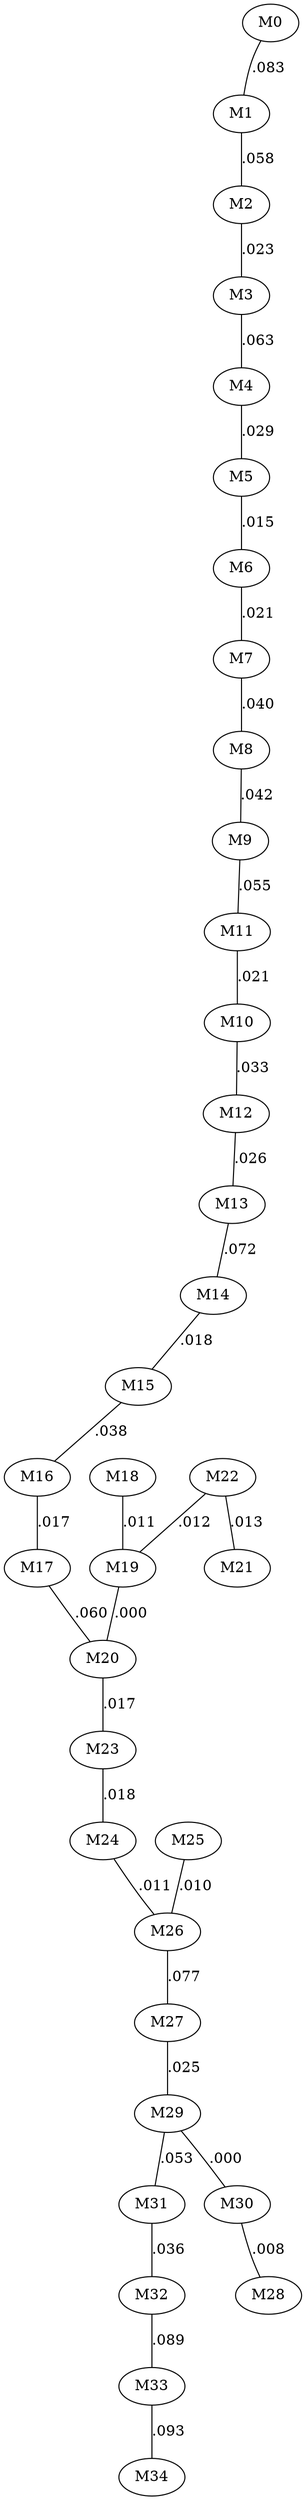 graph {
  M0--M1[label=".083";len=1]
  M1--M2[label=".058";len=1]
  M2--M3[label=".023";len=1]
  M3--M4[label=".063";len=1]
  M4--M5[label=".029";len=1]
  M5--M6[label=".015";len=1]
  M6--M7[label=".021";len=1]
  M7--M8[label=".040";len=1]
  M8--M9[label=".042";len=1]
  M9--M11[label=".055";len=1]
  M11--M10[label=".021";len=1]
  M10--M12[label=".033";len=1]
  M12--M13[label=".026";len=1]
  M13--M14[label=".072";len=1]
  M14--M15[label=".018";len=1]
  M15--M16[label=".038";len=1]
  M16--M17[label=".017";len=1]

  M17--M20[label=".060";len=1]
  M19--M20[label=".000";len=1]
  M20--M23[label=".017";len=1]
  
  M22--M19[label=".012";len=1]  
  M18--M19[label=".011";len=1]
  
  M0--M28[style=invis]
  
  M22--M21[label=".013";len=1]
  M23--M24[label=".018";len=1]
  M24--M26[label=".011";len=1]
  M25--M26[label=".010";len=1]
  M26--M27[label=".077";len=1]
  M27--M29[label=".025";len=1]
  M29--M30[label=".000";len=1]
  M30--M28[label=".008";len=1]
  M29--M31[label=".053";len=1]
  M31--M32[label=".036";len=1]
  M32--M33[label=".089";len=1]
  M33--M34[label=".093";len=1]  
}